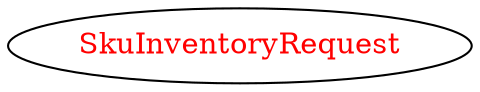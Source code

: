 digraph dependencyGraph {
 concentrate=true;
 ranksep="2.0";
 rankdir="LR"; 
 splines="ortho";
"SkuInventoryRequest" [fontcolor="red"];
}